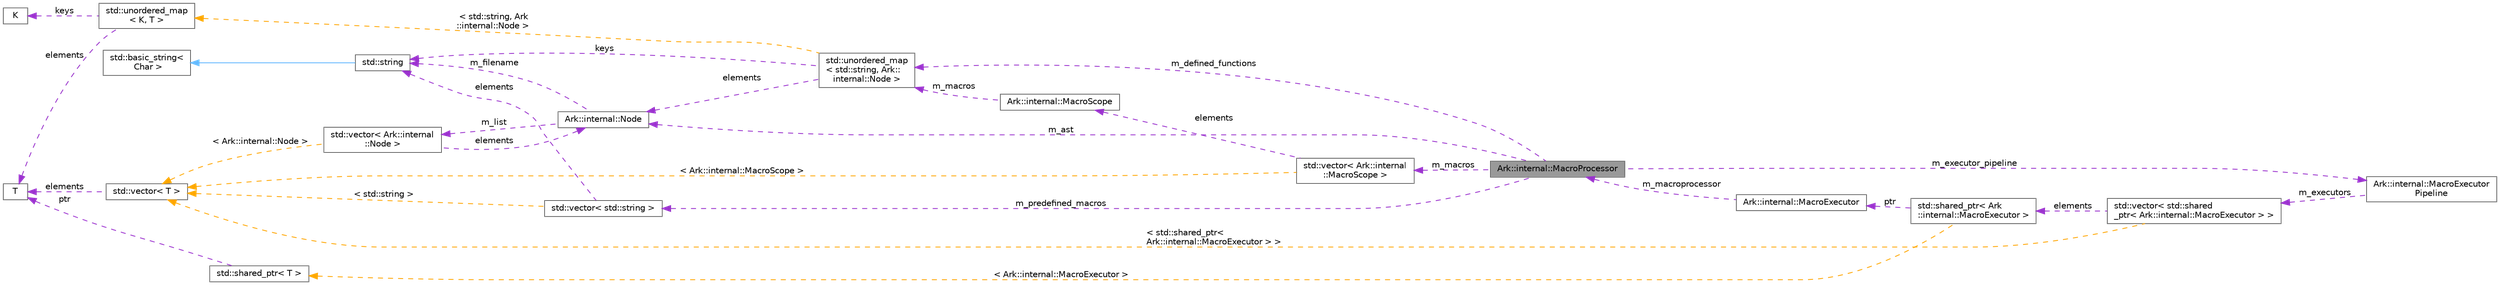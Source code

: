 digraph "Ark::internal::MacroProcessor"
{
 // INTERACTIVE_SVG=YES
 // LATEX_PDF_SIZE
  bgcolor="transparent";
  edge [fontname=Helvetica,fontsize=10,labelfontname=Helvetica,labelfontsize=10];
  node [fontname=Helvetica,fontsize=10,shape=box,height=0.2,width=0.4];
  rankdir="LR";
  Node1 [label="Ark::internal::MacroProcessor",height=0.2,width=0.4,color="gray40", fillcolor="grey60", style="filled", fontcolor="black",tooltip="The class handling the macros definitions and calls, given an AST."];
  Node2 -> Node1 [dir="back",color="darkorchid3",style="dashed",label=" m_ast" ];
  Node2 [label="Ark::internal::Node",height=0.2,width=0.4,color="gray40", fillcolor="white", style="filled",URL="$dc/d9e/classArk_1_1internal_1_1Node.html",tooltip="A node of an Abstract Syntax Tree for ArkScript."];
  Node3 -> Node2 [dir="back",color="darkorchid3",style="dashed",label=" m_list" ];
  Node3 [label="std::vector\< Ark::internal\l::Node \>",height=0.2,width=0.4,color="gray40", fillcolor="white", style="filled",tooltip=" "];
  Node2 -> Node3 [dir="back",color="darkorchid3",style="dashed",label=" elements" ];
  Node4 -> Node3 [dir="back",color="orange",style="dashed",label=" \< Ark::internal::Node \>" ];
  Node4 [label="std::vector\< T \>",height=0.2,width=0.4,color="gray40", fillcolor="white", style="filled",tooltip=" "];
  Node5 -> Node4 [dir="back",color="darkorchid3",style="dashed",label=" elements" ];
  Node5 [label="T",height=0.2,width=0.4,color="gray40", fillcolor="white", style="filled",tooltip=" "];
  Node6 -> Node2 [dir="back",color="darkorchid3",style="dashed",label=" m_filename" ];
  Node6 [label="std::string",height=0.2,width=0.4,color="gray40", fillcolor="white", style="filled",tooltip=" "];
  Node7 -> Node6 [dir="back",color="steelblue1",style="solid"];
  Node7 [label="std::basic_string\<\l Char \>",height=0.2,width=0.4,color="gray40", fillcolor="white", style="filled",tooltip=" "];
  Node8 -> Node1 [dir="back",color="darkorchid3",style="dashed",label=" m_macros" ];
  Node8 [label="std::vector\< Ark::internal\l::MacroScope \>",height=0.2,width=0.4,color="gray40", fillcolor="white", style="filled",tooltip=" "];
  Node9 -> Node8 [dir="back",color="darkorchid3",style="dashed",label=" elements" ];
  Node9 [label="Ark::internal::MacroScope",height=0.2,width=0.4,color="gray40", fillcolor="white", style="filled",URL="$d6/d42/classArk_1_1internal_1_1MacroScope.html",tooltip=" "];
  Node10 -> Node9 [dir="back",color="darkorchid3",style="dashed",label=" m_macros" ];
  Node10 [label="std::unordered_map\l\< std::string, Ark::\linternal::Node \>",height=0.2,width=0.4,color="gray40", fillcolor="white", style="filled",tooltip=" "];
  Node6 -> Node10 [dir="back",color="darkorchid3",style="dashed",label=" keys" ];
  Node2 -> Node10 [dir="back",color="darkorchid3",style="dashed",label=" elements" ];
  Node11 -> Node10 [dir="back",color="orange",style="dashed",label=" \< std::string, Ark\l::internal::Node \>" ];
  Node11 [label="std::unordered_map\l\< K, T \>",height=0.2,width=0.4,color="gray40", fillcolor="white", style="filled",tooltip=" "];
  Node12 -> Node11 [dir="back",color="darkorchid3",style="dashed",label=" keys" ];
  Node12 [label="K",height=0.2,width=0.4,color="gray40", fillcolor="white", style="filled",tooltip=" "];
  Node5 -> Node11 [dir="back",color="darkorchid3",style="dashed",label=" elements" ];
  Node4 -> Node8 [dir="back",color="orange",style="dashed",label=" \< Ark::internal::MacroScope \>" ];
  Node13 -> Node1 [dir="back",color="darkorchid3",style="dashed",label=" m_executor_pipeline" ];
  Node13 [label="Ark::internal::MacroExecutor\lPipeline",height=0.2,width=0.4,color="gray40", fillcolor="white", style="filled",URL="$d7/d22/classArk_1_1internal_1_1MacroExecutorPipeline.html",tooltip="The class that initializes the MacroExecutors."];
  Node14 -> Node13 [dir="back",color="darkorchid3",style="dashed",label=" m_executors" ];
  Node14 [label="std::vector\< std::shared\l_ptr\< Ark::internal::MacroExecutor \> \>",height=0.2,width=0.4,color="gray40", fillcolor="white", style="filled",tooltip=" "];
  Node15 -> Node14 [dir="back",color="darkorchid3",style="dashed",label=" elements" ];
  Node15 [label="std::shared_ptr\< Ark\l::internal::MacroExecutor \>",height=0.2,width=0.4,color="gray40", fillcolor="white", style="filled",tooltip=" "];
  Node16 -> Node15 [dir="back",color="darkorchid3",style="dashed",label=" ptr" ];
  Node16 [label="Ark::internal::MacroExecutor",height=0.2,width=0.4,color="gray40", fillcolor="white", style="filled",URL="$d5/d8f/classArk_1_1internal_1_1MacroExecutor.html",tooltip="A class that applies macros in a Node."];
  Node1 -> Node16 [dir="back",color="darkorchid3",style="dashed",label=" m_macroprocessor" ];
  Node17 -> Node15 [dir="back",color="orange",style="dashed",label=" \< Ark::internal::MacroExecutor \>" ];
  Node17 [label="std::shared_ptr\< T \>",height=0.2,width=0.4,color="gray40", fillcolor="white", style="filled",tooltip=" "];
  Node5 -> Node17 [dir="back",color="darkorchid3",style="dashed",label=" ptr" ];
  Node4 -> Node14 [dir="back",color="orange",style="dashed",label=" \< std::shared_ptr\<\l Ark::internal::MacroExecutor \> \>" ];
  Node18 -> Node1 [dir="back",color="darkorchid3",style="dashed",label=" m_predefined_macros" ];
  Node18 [label="std::vector\< std::string \>",height=0.2,width=0.4,color="gray40", fillcolor="white", style="filled",tooltip=" "];
  Node6 -> Node18 [dir="back",color="darkorchid3",style="dashed",label=" elements" ];
  Node4 -> Node18 [dir="back",color="orange",style="dashed",label=" \< std::string \>" ];
  Node10 -> Node1 [dir="back",color="darkorchid3",style="dashed",label=" m_defined_functions" ];
}
